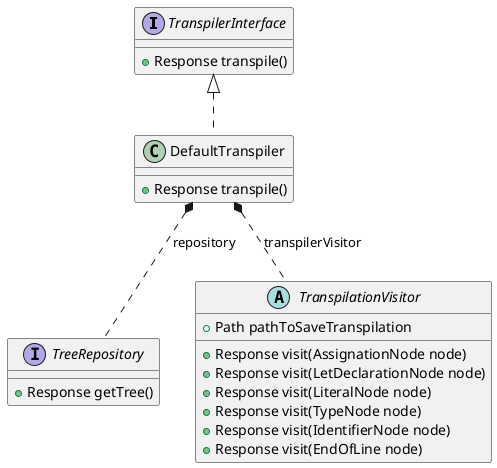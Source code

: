 @startuml
'https://plantuml.com/class-diagram

interface TranspilerInterface{
    + Response transpile()
}
class DefaultTranspiler{
    + Response transpile()
}

interface TreeRepository{
    + Response getTree()
}

abstract class TranspilationVisitor{
    + Path pathToSaveTranspilation
    + Response visit(AssignationNode node)
    + Response visit(LetDeclarationNode node)
    + Response visit(LiteralNode node)
    + Response visit(TypeNode node)
    + Response visit(IdentifierNode node)
    + Response visit(EndOfLine node)
}

TranspilerInterface <|.. DefaultTranspiler

DefaultTranspiler *.. TreeRepository: repository
DefaultTranspiler *.. TranspilationVisitor: transpilerVisitor

@enduml